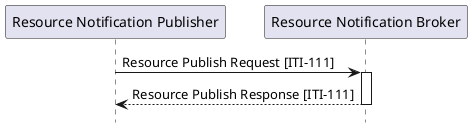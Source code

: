 @startuml
hide footbox

participant "Resource Notification Publisher" as  Publisher
participant "Resource Notification Broker" as  Broker



Publisher -> Broker : Resource Publish Request [ITI-111]
activate Broker
Broker --> Publisher : Resource Publish Response [ITI-111]
deactivate Broker

@enduml